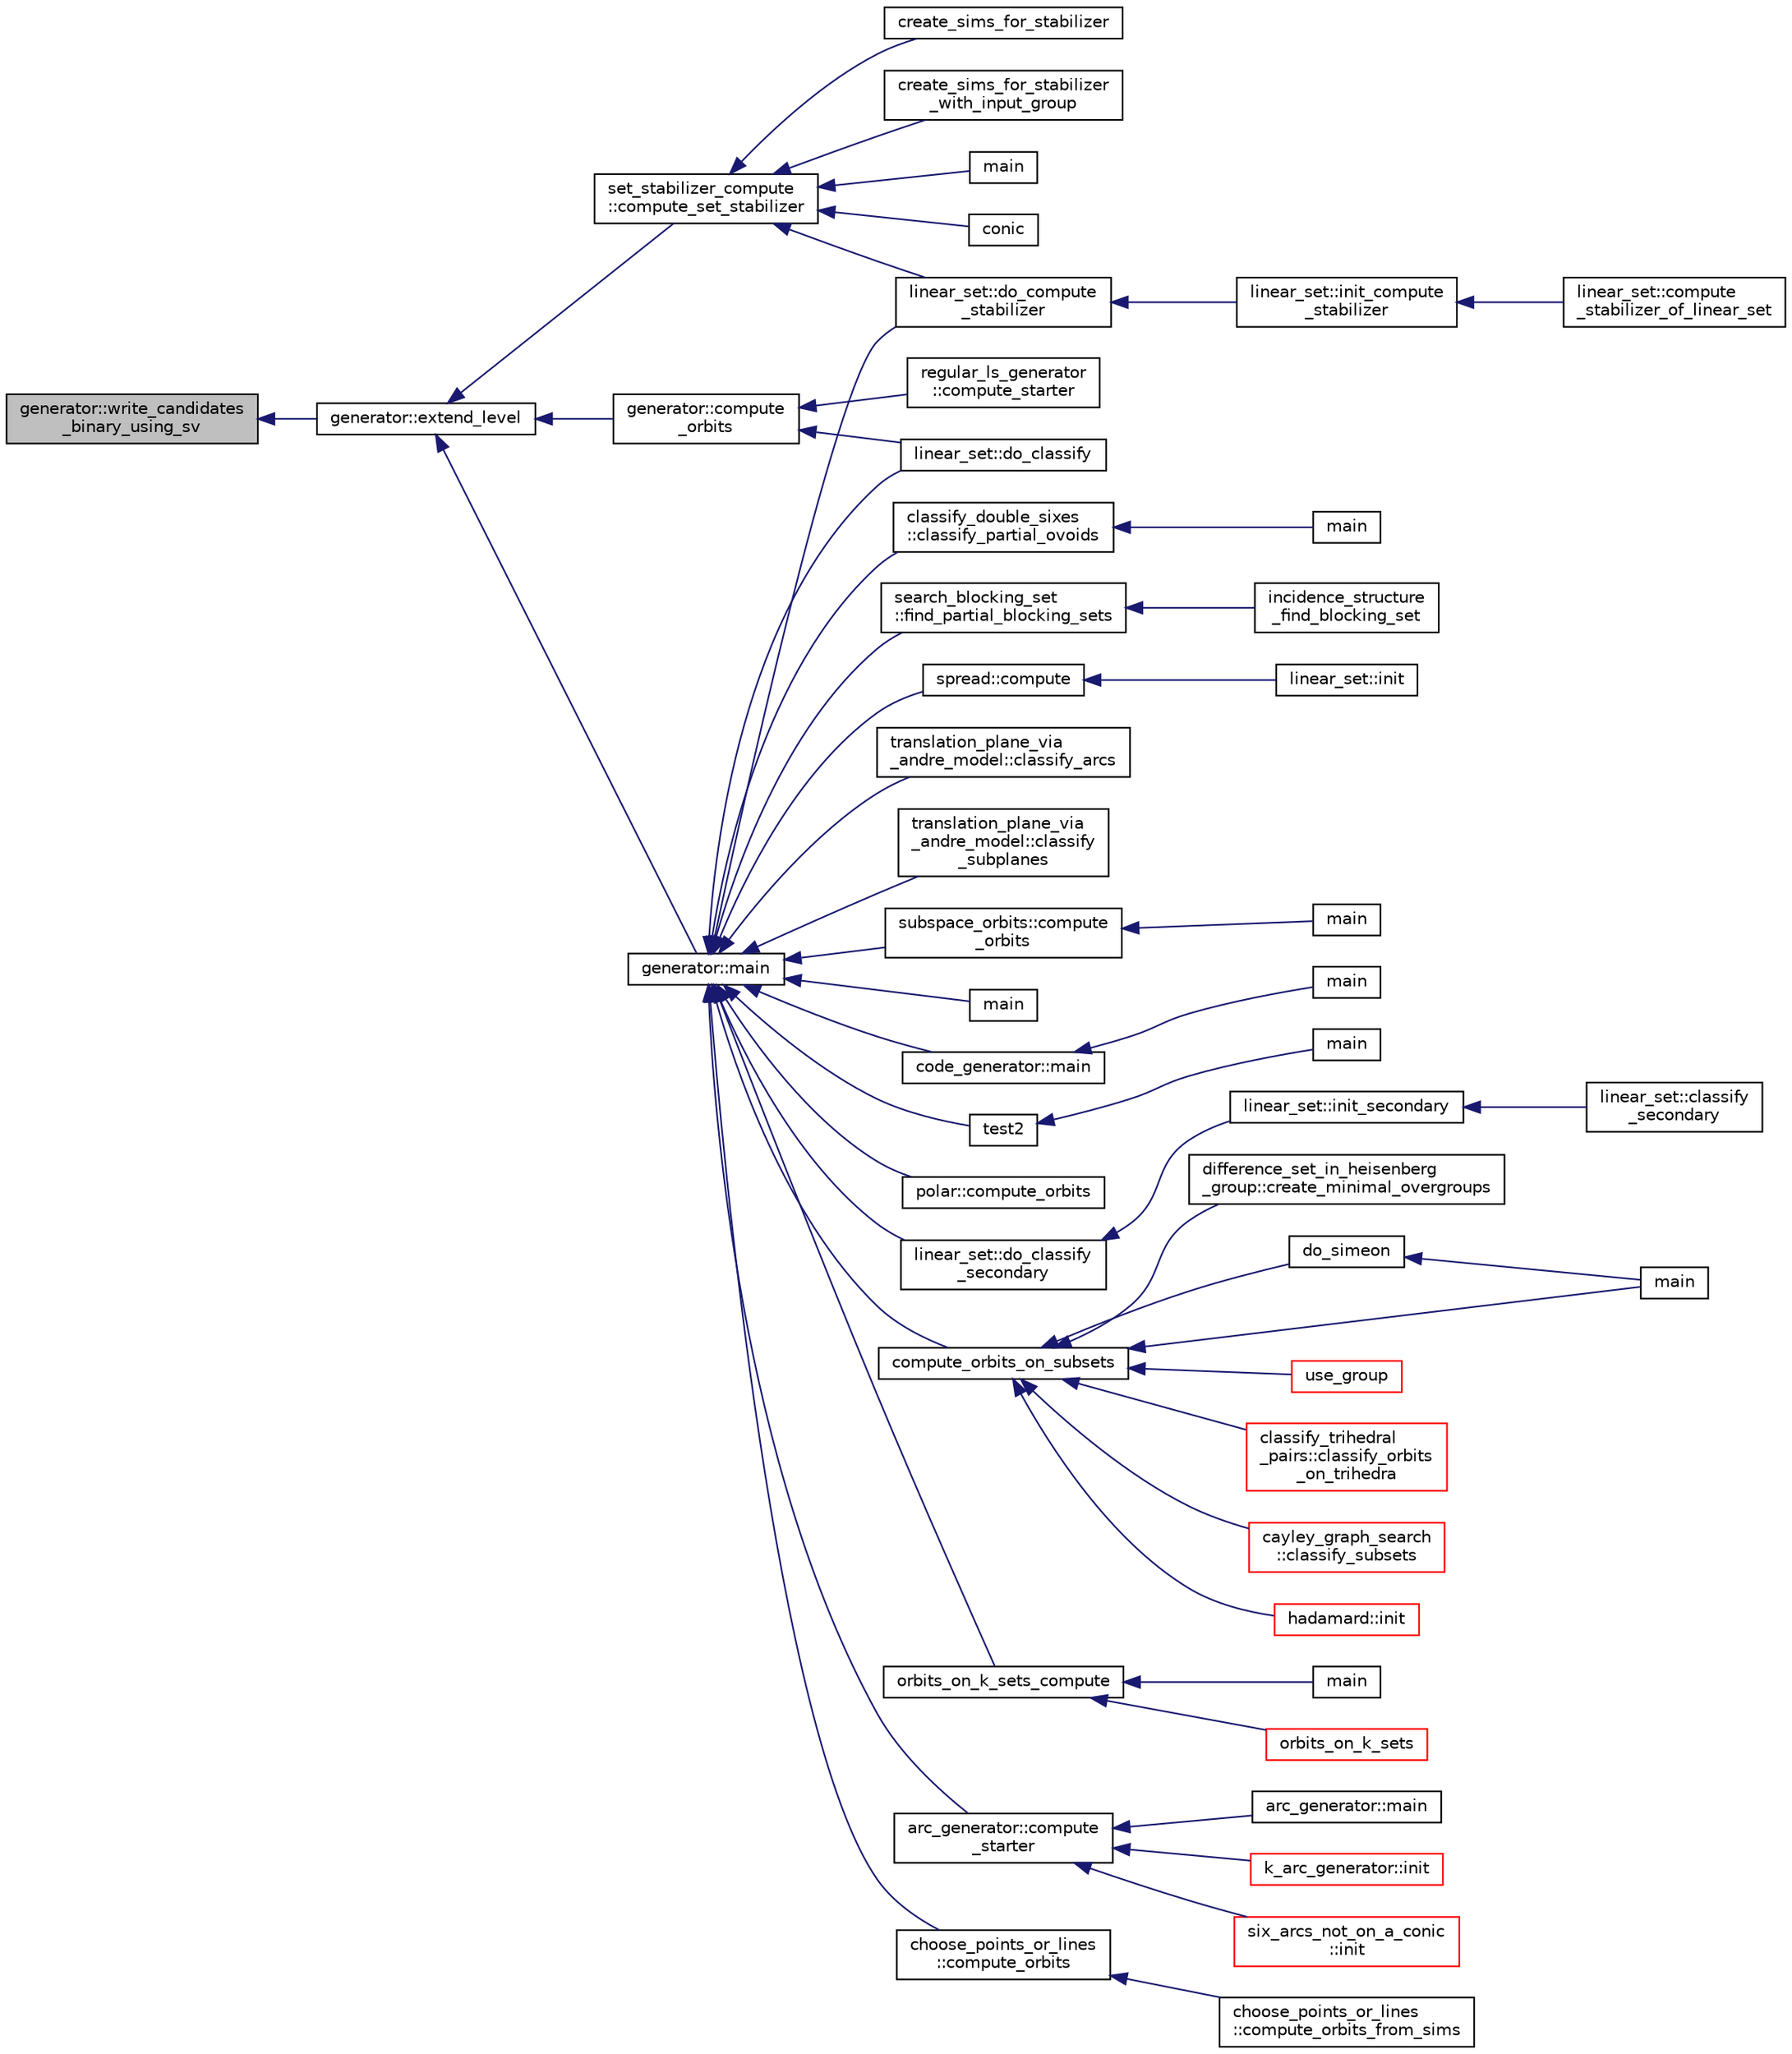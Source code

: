 digraph "generator::write_candidates_binary_using_sv"
{
  edge [fontname="Helvetica",fontsize="10",labelfontname="Helvetica",labelfontsize="10"];
  node [fontname="Helvetica",fontsize="10",shape=record];
  rankdir="LR";
  Node22653 [label="generator::write_candidates\l_binary_using_sv",height=0.2,width=0.4,color="black", fillcolor="grey75", style="filled", fontcolor="black"];
  Node22653 -> Node22654 [dir="back",color="midnightblue",fontsize="10",style="solid",fontname="Helvetica"];
  Node22654 [label="generator::extend_level",height=0.2,width=0.4,color="black", fillcolor="white", style="filled",URL="$d7/d73/classgenerator.html#a91b84d80ccec0cd2136bc221c30e0f8e"];
  Node22654 -> Node22655 [dir="back",color="midnightblue",fontsize="10",style="solid",fontname="Helvetica"];
  Node22655 [label="set_stabilizer_compute\l::compute_set_stabilizer",height=0.2,width=0.4,color="black", fillcolor="white", style="filled",URL="$d8/dc6/classset__stabilizer__compute.html#ad4f92074322e98c7cd0ed5d4f8486b76"];
  Node22655 -> Node22656 [dir="back",color="midnightblue",fontsize="10",style="solid",fontname="Helvetica"];
  Node22656 [label="main",height=0.2,width=0.4,color="black", fillcolor="white", style="filled",URL="$db/d67/test__hyperoval_8_c.html#a3c04138a5bfe5d72780bb7e82a18e627"];
  Node22655 -> Node22657 [dir="back",color="midnightblue",fontsize="10",style="solid",fontname="Helvetica"];
  Node22657 [label="conic",height=0.2,width=0.4,color="black", fillcolor="white", style="filled",URL="$d4/de8/conic_8_c.html#a96def9474b981a9d5831a9b48d85d652"];
  Node22655 -> Node22658 [dir="back",color="midnightblue",fontsize="10",style="solid",fontname="Helvetica"];
  Node22658 [label="linear_set::do_compute\l_stabilizer",height=0.2,width=0.4,color="black", fillcolor="white", style="filled",URL="$dd/d86/classlinear__set.html#ae8f58ded28fb5370f4459cca42b7463b"];
  Node22658 -> Node22659 [dir="back",color="midnightblue",fontsize="10",style="solid",fontname="Helvetica"];
  Node22659 [label="linear_set::init_compute\l_stabilizer",height=0.2,width=0.4,color="black", fillcolor="white", style="filled",URL="$dd/d86/classlinear__set.html#a0cc3eaec1896fdc977b62e94623b055b"];
  Node22659 -> Node22660 [dir="back",color="midnightblue",fontsize="10",style="solid",fontname="Helvetica"];
  Node22660 [label="linear_set::compute\l_stabilizer_of_linear_set",height=0.2,width=0.4,color="black", fillcolor="white", style="filled",URL="$dd/d86/classlinear__set.html#a098a133edfbaae0fd347a69c50bdbee2"];
  Node22655 -> Node22661 [dir="back",color="midnightblue",fontsize="10",style="solid",fontname="Helvetica"];
  Node22661 [label="create_sims_for_stabilizer",height=0.2,width=0.4,color="black", fillcolor="white", style="filled",URL="$d0/d76/tl__algebra__and__number__theory_8h.html#af2c67d225072549409be710ac3cd30f8"];
  Node22655 -> Node22662 [dir="back",color="midnightblue",fontsize="10",style="solid",fontname="Helvetica"];
  Node22662 [label="create_sims_for_stabilizer\l_with_input_group",height=0.2,width=0.4,color="black", fillcolor="white", style="filled",URL="$d0/d76/tl__algebra__and__number__theory_8h.html#af5482567a8d6ba5c2fe593bf6f7f9a0f"];
  Node22654 -> Node22663 [dir="back",color="midnightblue",fontsize="10",style="solid",fontname="Helvetica"];
  Node22663 [label="generator::compute\l_orbits",height=0.2,width=0.4,color="black", fillcolor="white", style="filled",URL="$d7/d73/classgenerator.html#a23989bc20ecaaed39c4119c758367f40"];
  Node22663 -> Node22664 [dir="back",color="midnightblue",fontsize="10",style="solid",fontname="Helvetica"];
  Node22664 [label="regular_ls_generator\l::compute_starter",height=0.2,width=0.4,color="black", fillcolor="white", style="filled",URL="$d2/dd8/classregular__ls__generator.html#aa38907741058694a73194b02ceb4a53d"];
  Node22663 -> Node22665 [dir="back",color="midnightblue",fontsize="10",style="solid",fontname="Helvetica"];
  Node22665 [label="linear_set::do_classify",height=0.2,width=0.4,color="black", fillcolor="white", style="filled",URL="$dd/d86/classlinear__set.html#a3eb2dbce7fa8b71901dfc12f288ddd0c"];
  Node22654 -> Node22666 [dir="back",color="midnightblue",fontsize="10",style="solid",fontname="Helvetica"];
  Node22666 [label="generator::main",height=0.2,width=0.4,color="black", fillcolor="white", style="filled",URL="$d7/d73/classgenerator.html#a01abff8e9f231bf0d82e2e8e0061f242"];
  Node22666 -> Node22667 [dir="back",color="midnightblue",fontsize="10",style="solid",fontname="Helvetica"];
  Node22667 [label="main",height=0.2,width=0.4,color="black", fillcolor="white", style="filled",URL="$d2/d11/codes_8h.html#a217dbf8b442f20279ea00b898af96f52"];
  Node22666 -> Node22668 [dir="back",color="midnightblue",fontsize="10",style="solid",fontname="Helvetica"];
  Node22668 [label="code_generator::main",height=0.2,width=0.4,color="black", fillcolor="white", style="filled",URL="$db/d37/classcode__generator.html#ab3cf3a306e4032c2b471ac95321c599f"];
  Node22668 -> Node22669 [dir="back",color="midnightblue",fontsize="10",style="solid",fontname="Helvetica"];
  Node22669 [label="main",height=0.2,width=0.4,color="black", fillcolor="white", style="filled",URL="$d4/d4f/codes_8_c.html#a217dbf8b442f20279ea00b898af96f52"];
  Node22666 -> Node22670 [dir="back",color="midnightblue",fontsize="10",style="solid",fontname="Helvetica"];
  Node22670 [label="test2",height=0.2,width=0.4,color="black", fillcolor="white", style="filled",URL="$d9/db0/factor__space_8_c.html#a39d73a812e5fd8f1bc111e948368cb10"];
  Node22670 -> Node22671 [dir="back",color="midnightblue",fontsize="10",style="solid",fontname="Helvetica"];
  Node22671 [label="main",height=0.2,width=0.4,color="black", fillcolor="white", style="filled",URL="$d9/db0/factor__space_8_c.html#a3c04138a5bfe5d72780bb7e82a18e627"];
  Node22666 -> Node22672 [dir="back",color="midnightblue",fontsize="10",style="solid",fontname="Helvetica"];
  Node22672 [label="polar::compute_orbits",height=0.2,width=0.4,color="black", fillcolor="white", style="filled",URL="$da/d1c/classpolar.html#ac4c3c4f95d14c74ff4a3ec3f3479a1da"];
  Node22666 -> Node22665 [dir="back",color="midnightblue",fontsize="10",style="solid",fontname="Helvetica"];
  Node22666 -> Node22673 [dir="back",color="midnightblue",fontsize="10",style="solid",fontname="Helvetica"];
  Node22673 [label="linear_set::do_classify\l_secondary",height=0.2,width=0.4,color="black", fillcolor="white", style="filled",URL="$dd/d86/classlinear__set.html#a47eb7f9995f3343abd3bdfbf9a9a9162"];
  Node22673 -> Node22674 [dir="back",color="midnightblue",fontsize="10",style="solid",fontname="Helvetica"];
  Node22674 [label="linear_set::init_secondary",height=0.2,width=0.4,color="black", fillcolor="white", style="filled",URL="$dd/d86/classlinear__set.html#a7bf8cd7805559b5762921687a7c1ed97"];
  Node22674 -> Node22675 [dir="back",color="midnightblue",fontsize="10",style="solid",fontname="Helvetica"];
  Node22675 [label="linear_set::classify\l_secondary",height=0.2,width=0.4,color="black", fillcolor="white", style="filled",URL="$dd/d86/classlinear__set.html#a5d7659de855e20e2fa8e41e7aedcb1fc"];
  Node22666 -> Node22658 [dir="back",color="midnightblue",fontsize="10",style="solid",fontname="Helvetica"];
  Node22666 -> Node22676 [dir="back",color="midnightblue",fontsize="10",style="solid",fontname="Helvetica"];
  Node22676 [label="compute_orbits_on_subsets",height=0.2,width=0.4,color="black", fillcolor="white", style="filled",URL="$d3/d35/snakes__and__ladders__global_8_c.html#af33697aede0480110b1227f727252637"];
  Node22676 -> Node22677 [dir="back",color="midnightblue",fontsize="10",style="solid",fontname="Helvetica"];
  Node22677 [label="cayley_graph_search\l::classify_subsets",height=0.2,width=0.4,color="red", fillcolor="white", style="filled",URL="$de/dae/classcayley__graph__search.html#a4cf8a90752e018a281481ac80ad52c4b"];
  Node22676 -> Node22680 [dir="back",color="midnightblue",fontsize="10",style="solid",fontname="Helvetica"];
  Node22680 [label="hadamard::init",height=0.2,width=0.4,color="red", fillcolor="white", style="filled",URL="$d7/dbb/classhadamard.html#a16af359850b8bdd0d2a73e260d496c33"];
  Node22676 -> Node22682 [dir="back",color="midnightblue",fontsize="10",style="solid",fontname="Helvetica"];
  Node22682 [label="difference_set_in_heisenberg\l_group::create_minimal_overgroups",height=0.2,width=0.4,color="black", fillcolor="white", style="filled",URL="$de/d8a/classdifference__set__in__heisenberg__group.html#a9bde5ad5da3ebaebf98fbfd3e8110b79"];
  Node22676 -> Node22683 [dir="back",color="midnightblue",fontsize="10",style="solid",fontname="Helvetica"];
  Node22683 [label="main",height=0.2,width=0.4,color="black", fillcolor="white", style="filled",URL="$d5/d13/simeon_8_c.html#ae66f6b31b5ad750f1fe042a706a4e3d4"];
  Node22676 -> Node22684 [dir="back",color="midnightblue",fontsize="10",style="solid",fontname="Helvetica"];
  Node22684 [label="do_simeon",height=0.2,width=0.4,color="black", fillcolor="white", style="filled",URL="$d5/d13/simeon_8_c.html#a36cf3f9cb484fa44da7a7dfcbe9385d0"];
  Node22684 -> Node22683 [dir="back",color="midnightblue",fontsize="10",style="solid",fontname="Helvetica"];
  Node22676 -> Node22685 [dir="back",color="midnightblue",fontsize="10",style="solid",fontname="Helvetica"];
  Node22685 [label="use_group",height=0.2,width=0.4,color="red", fillcolor="white", style="filled",URL="$d9/d9f/all__cliques_8_c.html#aba62531e97173264c39afe2c7857af31"];
  Node22676 -> Node22687 [dir="back",color="midnightblue",fontsize="10",style="solid",fontname="Helvetica"];
  Node22687 [label="classify_trihedral\l_pairs::classify_orbits\l_on_trihedra",height=0.2,width=0.4,color="red", fillcolor="white", style="filled",URL="$d1/d21/classclassify__trihedral__pairs.html#a99625621bfba4bb65b3d60304b306539"];
  Node22666 -> Node22694 [dir="back",color="midnightblue",fontsize="10",style="solid",fontname="Helvetica"];
  Node22694 [label="orbits_on_k_sets_compute",height=0.2,width=0.4,color="black", fillcolor="white", style="filled",URL="$d3/d35/snakes__and__ladders__global_8_c.html#a96743526b15703539d544499276aaa71"];
  Node22694 -> Node22695 [dir="back",color="midnightblue",fontsize="10",style="solid",fontname="Helvetica"];
  Node22695 [label="main",height=0.2,width=0.4,color="black", fillcolor="white", style="filled",URL="$d9/d5f/example__fano__plane_8_c.html#ae66f6b31b5ad750f1fe042a706a4e3d4"];
  Node22694 -> Node22696 [dir="back",color="midnightblue",fontsize="10",style="solid",fontname="Helvetica"];
  Node22696 [label="orbits_on_k_sets",height=0.2,width=0.4,color="red", fillcolor="white", style="filled",URL="$d3/d35/snakes__and__ladders__global_8_c.html#afe3d79116aa8b4d1a93d444a3a979b6e"];
  Node22666 -> Node22705 [dir="back",color="midnightblue",fontsize="10",style="solid",fontname="Helvetica"];
  Node22705 [label="arc_generator::compute\l_starter",height=0.2,width=0.4,color="black", fillcolor="white", style="filled",URL="$d4/d21/classarc__generator.html#aad1dcec3a1c302e743d574bd1ac857d9"];
  Node22705 -> Node22704 [dir="back",color="midnightblue",fontsize="10",style="solid",fontname="Helvetica"];
  Node22704 [label="arc_generator::main",height=0.2,width=0.4,color="black", fillcolor="white", style="filled",URL="$d4/d21/classarc__generator.html#ad80140b51b165dad1fe6ab232be7829a"];
  Node22705 -> Node22706 [dir="back",color="midnightblue",fontsize="10",style="solid",fontname="Helvetica"];
  Node22706 [label="k_arc_generator::init",height=0.2,width=0.4,color="red", fillcolor="white", style="filled",URL="$d6/dd8/classk__arc__generator.html#a6036d9f52ede9f8ca681505626b5361d"];
  Node22705 -> Node22708 [dir="back",color="midnightblue",fontsize="10",style="solid",fontname="Helvetica"];
  Node22708 [label="six_arcs_not_on_a_conic\l::init",height=0.2,width=0.4,color="red", fillcolor="white", style="filled",URL="$d8/de6/classsix__arcs__not__on__a__conic.html#a7a4d5cf8a098488729934cfa8a70944a"];
  Node22666 -> Node22710 [dir="back",color="midnightblue",fontsize="10",style="solid",fontname="Helvetica"];
  Node22710 [label="choose_points_or_lines\l::compute_orbits",height=0.2,width=0.4,color="black", fillcolor="white", style="filled",URL="$d6/d75/classchoose__points__or__lines.html#adc353e2d41dc8a39563322c8cdd85f61"];
  Node22710 -> Node22711 [dir="back",color="midnightblue",fontsize="10",style="solid",fontname="Helvetica"];
  Node22711 [label="choose_points_or_lines\l::compute_orbits_from_sims",height=0.2,width=0.4,color="black", fillcolor="white", style="filled",URL="$d6/d75/classchoose__points__or__lines.html#a4fcac2dadf459d7c75187a00a4bd64aa"];
  Node22666 -> Node22712 [dir="back",color="midnightblue",fontsize="10",style="solid",fontname="Helvetica"];
  Node22712 [label="classify_double_sixes\l::classify_partial_ovoids",height=0.2,width=0.4,color="black", fillcolor="white", style="filled",URL="$dd/d23/classclassify__double__sixes.html#a2253fca143a0e8a3e39655eb05668ae9"];
  Node22712 -> Node22713 [dir="back",color="midnightblue",fontsize="10",style="solid",fontname="Helvetica"];
  Node22713 [label="main",height=0.2,width=0.4,color="black", fillcolor="white", style="filled",URL="$df/df8/surface__classify_8_c.html#a217dbf8b442f20279ea00b898af96f52"];
  Node22666 -> Node22714 [dir="back",color="midnightblue",fontsize="10",style="solid",fontname="Helvetica"];
  Node22714 [label="search_blocking_set\l::find_partial_blocking_sets",height=0.2,width=0.4,color="black", fillcolor="white", style="filled",URL="$dc/d36/classsearch__blocking__set.html#ad3fdb3d356db75a02c406bc9d4e9e9b6"];
  Node22714 -> Node22715 [dir="back",color="midnightblue",fontsize="10",style="solid",fontname="Helvetica"];
  Node22715 [label="incidence_structure\l_find_blocking_set",height=0.2,width=0.4,color="black", fillcolor="white", style="filled",URL="$df/d74/tl__geometry_8h.html#a8e3d42d0018f8a804b9686b1c4951186"];
  Node22666 -> Node22716 [dir="back",color="midnightblue",fontsize="10",style="solid",fontname="Helvetica"];
  Node22716 [label="spread::compute",height=0.2,width=0.4,color="black", fillcolor="white", style="filled",URL="$da/dc1/classspread.html#a9674466d3e03b8dad79882299c638a21"];
  Node22716 -> Node22717 [dir="back",color="midnightblue",fontsize="10",style="solid",fontname="Helvetica"];
  Node22717 [label="linear_set::init",height=0.2,width=0.4,color="black", fillcolor="white", style="filled",URL="$dd/d86/classlinear__set.html#a7ab24e84423749047d5465cb15505475"];
  Node22666 -> Node22718 [dir="back",color="midnightblue",fontsize="10",style="solid",fontname="Helvetica"];
  Node22718 [label="translation_plane_via\l_andre_model::classify_arcs",height=0.2,width=0.4,color="black", fillcolor="white", style="filled",URL="$d1/dcc/classtranslation__plane__via__andre__model.html#ac8f002e812a8b152d41e806688601c5e"];
  Node22666 -> Node22719 [dir="back",color="midnightblue",fontsize="10",style="solid",fontname="Helvetica"];
  Node22719 [label="translation_plane_via\l_andre_model::classify\l_subplanes",height=0.2,width=0.4,color="black", fillcolor="white", style="filled",URL="$d1/dcc/classtranslation__plane__via__andre__model.html#a794fefa95f0a7f7b887133375988ee55"];
  Node22666 -> Node22720 [dir="back",color="midnightblue",fontsize="10",style="solid",fontname="Helvetica"];
  Node22720 [label="subspace_orbits::compute\l_orbits",height=0.2,width=0.4,color="black", fillcolor="white", style="filled",URL="$d2/d9f/classsubspace__orbits.html#a2778f8d49cde1675de1ef6acfe180b63"];
  Node22720 -> Node22721 [dir="back",color="midnightblue",fontsize="10",style="solid",fontname="Helvetica"];
  Node22721 [label="main",height=0.2,width=0.4,color="black", fillcolor="white", style="filled",URL="$da/dd5/subspace__orbits__main_8_c.html#a217dbf8b442f20279ea00b898af96f52"];
}

